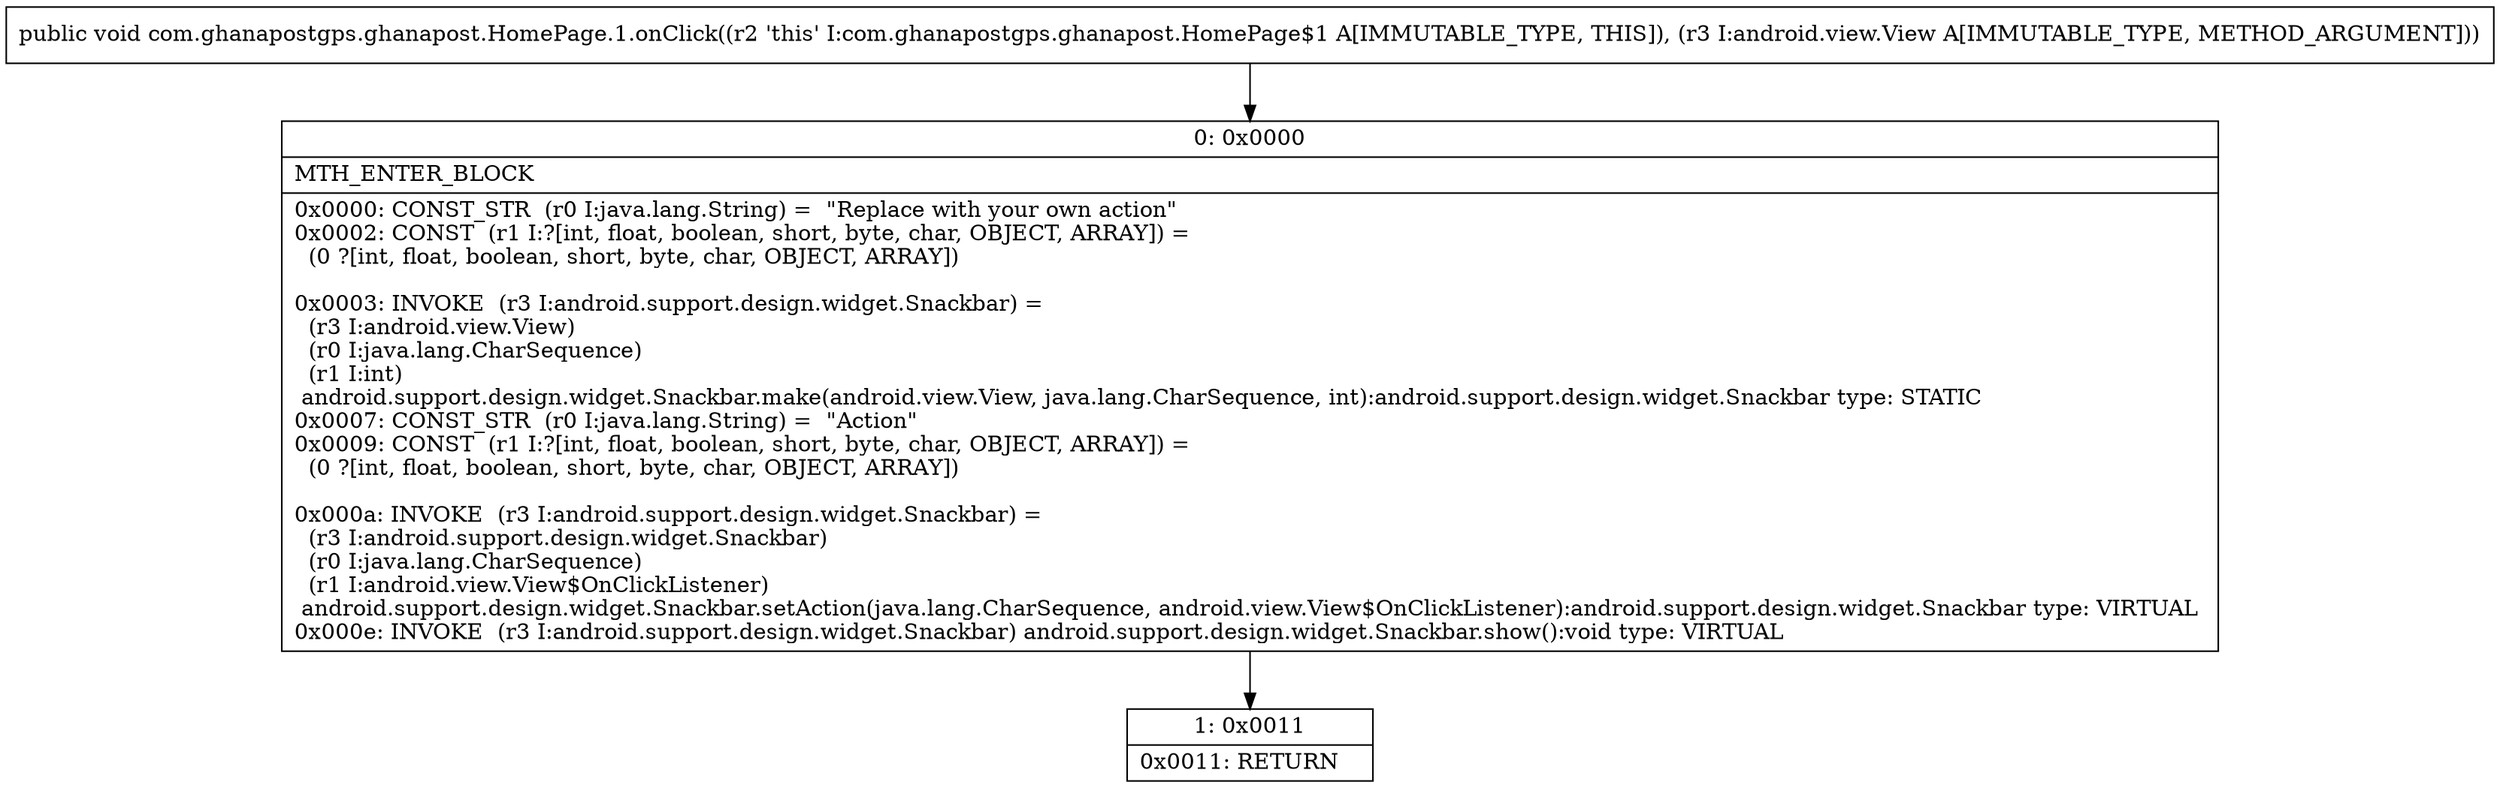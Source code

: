 digraph "CFG forcom.ghanapostgps.ghanapost.HomePage.1.onClick(Landroid\/view\/View;)V" {
Node_0 [shape=record,label="{0\:\ 0x0000|MTH_ENTER_BLOCK\l|0x0000: CONST_STR  (r0 I:java.lang.String) =  \"Replace with your own action\" \l0x0002: CONST  (r1 I:?[int, float, boolean, short, byte, char, OBJECT, ARRAY]) = \l  (0 ?[int, float, boolean, short, byte, char, OBJECT, ARRAY])\l \l0x0003: INVOKE  (r3 I:android.support.design.widget.Snackbar) = \l  (r3 I:android.view.View)\l  (r0 I:java.lang.CharSequence)\l  (r1 I:int)\l android.support.design.widget.Snackbar.make(android.view.View, java.lang.CharSequence, int):android.support.design.widget.Snackbar type: STATIC \l0x0007: CONST_STR  (r0 I:java.lang.String) =  \"Action\" \l0x0009: CONST  (r1 I:?[int, float, boolean, short, byte, char, OBJECT, ARRAY]) = \l  (0 ?[int, float, boolean, short, byte, char, OBJECT, ARRAY])\l \l0x000a: INVOKE  (r3 I:android.support.design.widget.Snackbar) = \l  (r3 I:android.support.design.widget.Snackbar)\l  (r0 I:java.lang.CharSequence)\l  (r1 I:android.view.View$OnClickListener)\l android.support.design.widget.Snackbar.setAction(java.lang.CharSequence, android.view.View$OnClickListener):android.support.design.widget.Snackbar type: VIRTUAL \l0x000e: INVOKE  (r3 I:android.support.design.widget.Snackbar) android.support.design.widget.Snackbar.show():void type: VIRTUAL \l}"];
Node_1 [shape=record,label="{1\:\ 0x0011|0x0011: RETURN   \l}"];
MethodNode[shape=record,label="{public void com.ghanapostgps.ghanapost.HomePage.1.onClick((r2 'this' I:com.ghanapostgps.ghanapost.HomePage$1 A[IMMUTABLE_TYPE, THIS]), (r3 I:android.view.View A[IMMUTABLE_TYPE, METHOD_ARGUMENT])) }"];
MethodNode -> Node_0;
Node_0 -> Node_1;
}

